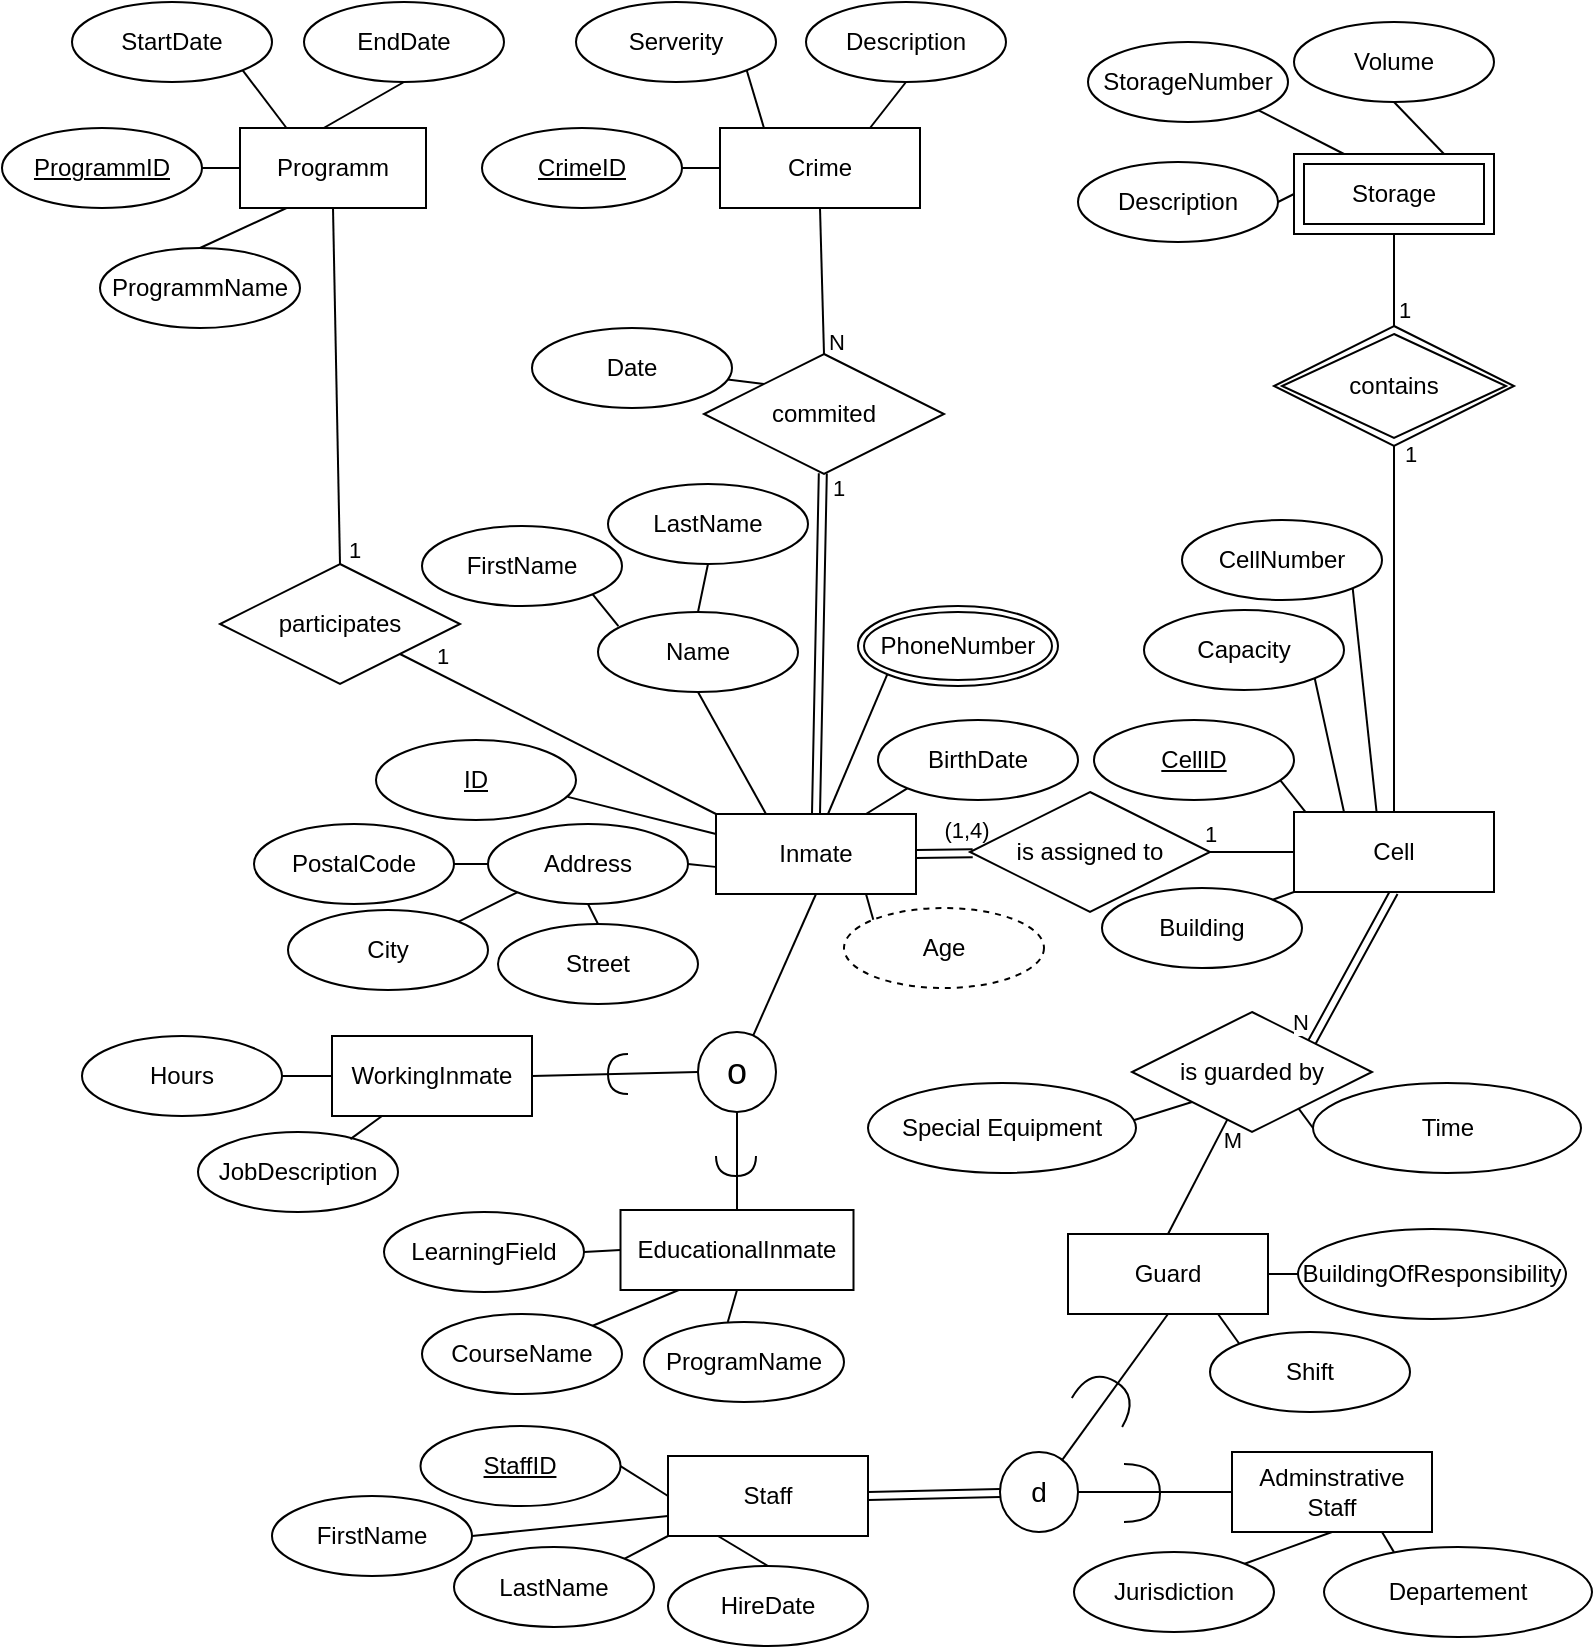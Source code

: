 <mxfile version="27.1.4">
  <diagram name="Page-1" id="BBwyY8dmLRAcq-_amI1H">
    <mxGraphModel dx="1548" dy="950" grid="0" gridSize="10" guides="1" tooltips="1" connect="1" arrows="1" fold="1" page="0" pageScale="1" pageWidth="850" pageHeight="1100" math="0" shadow="0">
      <root>
        <mxCell id="0" />
        <mxCell id="1" parent="0" />
        <mxCell id="2KIVhRjF1y1EVybfexX1-1" value="Inmate" style="whiteSpace=wrap;html=1;align=center;" parent="1" vertex="1">
          <mxGeometry x="166" y="65" width="100" height="40" as="geometry" />
        </mxCell>
        <mxCell id="2KIVhRjF1y1EVybfexX1-4" value="participates" style="shape=rhombus;perimeter=rhombusPerimeter;whiteSpace=wrap;html=1;align=center;" parent="1" vertex="1">
          <mxGeometry x="-82" y="-60" width="120" height="60" as="geometry" />
        </mxCell>
        <mxCell id="2KIVhRjF1y1EVybfexX1-5" value="" style="endArrow=none;html=1;rounded=0;entryX=0.5;entryY=0;entryDx=0;entryDy=0;shape=link;" parent="1" source="2KIVhRjF1y1EVybfexX1-6" target="2KIVhRjF1y1EVybfexX1-1" edge="1">
          <mxGeometry relative="1" as="geometry">
            <mxPoint x="143" y="-66" as="sourcePoint" />
            <mxPoint x="299" y="11" as="targetPoint" />
            <Array as="points" />
          </mxGeometry>
        </mxCell>
        <mxCell id="px-DElwzMm3eZZV2iZLk-4" value="1" style="edgeLabel;html=1;align=center;verticalAlign=middle;resizable=0;points=[];" parent="2KIVhRjF1y1EVybfexX1-5" vertex="1" connectable="0">
          <mxGeometry x="-0.795" relative="1" as="geometry">
            <mxPoint x="8" y="-10" as="offset" />
          </mxGeometry>
        </mxCell>
        <mxCell id="2KIVhRjF1y1EVybfexX1-6" value="commited" style="shape=rhombus;perimeter=rhombusPerimeter;whiteSpace=wrap;html=1;align=center;" parent="1" vertex="1">
          <mxGeometry x="160" y="-165" width="120" height="60" as="geometry" />
        </mxCell>
        <mxCell id="2KIVhRjF1y1EVybfexX1-7" value="" style="endArrow=none;html=1;rounded=0;entryX=1;entryY=0.5;entryDx=0;entryDy=0;shape=link;" parent="1" source="2KIVhRjF1y1EVybfexX1-8" target="2KIVhRjF1y1EVybfexX1-1" edge="1">
          <mxGeometry relative="1" as="geometry">
            <mxPoint x="602" y="83" as="sourcePoint" />
            <mxPoint x="758" y="160" as="targetPoint" />
            <Array as="points" />
          </mxGeometry>
        </mxCell>
        <mxCell id="2KIVhRjF1y1EVybfexX1-54" value="&lt;div&gt;(1,4)&lt;/div&gt;" style="edgeLabel;html=1;align=center;verticalAlign=middle;resizable=0;points=[];rotation=0;" parent="2KIVhRjF1y1EVybfexX1-7" vertex="1" connectable="0">
          <mxGeometry x="-0.043" y="-2" relative="1" as="geometry">
            <mxPoint x="10" y="-10" as="offset" />
          </mxGeometry>
        </mxCell>
        <mxCell id="2KIVhRjF1y1EVybfexX1-8" value="is assigned to" style="shape=rhombus;perimeter=rhombusPerimeter;whiteSpace=wrap;html=1;align=center;" parent="1" vertex="1">
          <mxGeometry x="293" y="54" width="120" height="60" as="geometry" />
        </mxCell>
        <mxCell id="2KIVhRjF1y1EVybfexX1-9" value="" style="endArrow=none;html=1;rounded=0;entryX=0.5;entryY=0;entryDx=0;entryDy=0;" parent="1" source="2KIVhRjF1y1EVybfexX1-10" target="2KIVhRjF1y1EVybfexX1-29" edge="1">
          <mxGeometry relative="1" as="geometry">
            <mxPoint x="463" y="271" as="sourcePoint" />
            <mxPoint x="619" y="348" as="targetPoint" />
            <Array as="points" />
          </mxGeometry>
        </mxCell>
        <mxCell id="px-DElwzMm3eZZV2iZLk-9" value="M" style="edgeLabel;html=1;align=center;verticalAlign=middle;resizable=0;points=[];" parent="2KIVhRjF1y1EVybfexX1-9" vertex="1" connectable="0">
          <mxGeometry x="-0.571" y="1" relative="1" as="geometry">
            <mxPoint x="8" y="-3" as="offset" />
          </mxGeometry>
        </mxCell>
        <mxCell id="2KIVhRjF1y1EVybfexX1-10" value="is guarded by" style="shape=rhombus;perimeter=rhombusPerimeter;whiteSpace=wrap;html=1;align=center;" parent="1" vertex="1">
          <mxGeometry x="374" y="164" width="120" height="60" as="geometry" />
        </mxCell>
        <mxCell id="2KIVhRjF1y1EVybfexX1-14" value="" style="endArrow=none;html=1;rounded=0;exitX=0;exitY=0;exitDx=0;exitDy=0;" parent="1" source="2KIVhRjF1y1EVybfexX1-6" target="2KIVhRjF1y1EVybfexX1-15" edge="1">
          <mxGeometry relative="1" as="geometry">
            <mxPoint x="294.0" y="-142" as="sourcePoint" />
            <mxPoint x="367" y="-151" as="targetPoint" />
          </mxGeometry>
        </mxCell>
        <mxCell id="2KIVhRjF1y1EVybfexX1-15" value="Date" style="ellipse;whiteSpace=wrap;html=1;align=center;" parent="1" vertex="1">
          <mxGeometry x="74" y="-178" width="100" height="40" as="geometry" />
        </mxCell>
        <mxCell id="2KIVhRjF1y1EVybfexX1-17" value="" style="endArrow=none;html=1;rounded=0;exitX=1;exitY=1;exitDx=0;exitDy=0;entryX=0.25;entryY=0;entryDx=0;entryDy=0;" parent="1" source="2KIVhRjF1y1EVybfexX1-35" target="2KIVhRjF1y1EVybfexX1-23" edge="1">
          <mxGeometry relative="1" as="geometry">
            <mxPoint x="-138" y="-40" as="sourcePoint" />
            <mxPoint x="22" y="-40" as="targetPoint" />
          </mxGeometry>
        </mxCell>
        <mxCell id="2KIVhRjF1y1EVybfexX1-18" value="" style="endArrow=none;html=1;rounded=0;exitX=0.5;exitY=1;exitDx=0;exitDy=0;" parent="1" source="2KIVhRjF1y1EVybfexX1-1" target="2KIVhRjF1y1EVybfexX1-55" edge="1">
          <mxGeometry relative="1" as="geometry">
            <mxPoint x="136" y="149" as="sourcePoint" />
            <mxPoint x="216" y="146" as="targetPoint" />
          </mxGeometry>
        </mxCell>
        <mxCell id="2KIVhRjF1y1EVybfexX1-19" value="" style="endArrow=none;html=1;rounded=0;entryX=0.5;entryY=1;entryDx=0;entryDy=0;exitX=1;exitY=0;exitDx=0;exitDy=0;shape=link;" parent="1" source="2KIVhRjF1y1EVybfexX1-10" target="2KIVhRjF1y1EVybfexX1-27" edge="1">
          <mxGeometry relative="1" as="geometry">
            <mxPoint x="-172" y="122" as="sourcePoint" />
            <mxPoint x="-19" y="122" as="targetPoint" />
          </mxGeometry>
        </mxCell>
        <mxCell id="px-DElwzMm3eZZV2iZLk-8" value="N" style="edgeLabel;html=1;align=center;verticalAlign=middle;resizable=0;points=[];" parent="2KIVhRjF1y1EVybfexX1-19" vertex="1" connectable="0">
          <mxGeometry x="-0.068" y="1" relative="1" as="geometry">
            <mxPoint x="-25" y="25" as="offset" />
          </mxGeometry>
        </mxCell>
        <mxCell id="2KIVhRjF1y1EVybfexX1-20" value="" style="endArrow=none;html=1;rounded=0;entryX=0.419;entryY=0;entryDx=0;entryDy=0;entryPerimeter=0;exitX=0.5;exitY=1;exitDx=0;exitDy=0;" parent="1" source="2KIVhRjF1y1EVybfexX1-72" target="2KIVhRjF1y1EVybfexX1-78" edge="1">
          <mxGeometry relative="1" as="geometry">
            <mxPoint x="-347.5" y="252.5" as="sourcePoint" />
            <mxPoint x="-187.5" y="252.5" as="targetPoint" />
          </mxGeometry>
        </mxCell>
        <mxCell id="2KIVhRjF1y1EVybfexX1-21" value="" style="endArrow=none;html=1;rounded=0;exitX=1;exitY=0.5;exitDx=0;exitDy=0;entryX=0;entryY=0.5;entryDx=0;entryDy=0;" parent="1" source="2KIVhRjF1y1EVybfexX1-34" target="2KIVhRjF1y1EVybfexX1-25" edge="1">
          <mxGeometry relative="1" as="geometry">
            <mxPoint x="145" y="-225" as="sourcePoint" />
            <mxPoint x="305" y="-225" as="targetPoint" />
          </mxGeometry>
        </mxCell>
        <mxCell id="2KIVhRjF1y1EVybfexX1-22" value="" style="endArrow=none;html=1;rounded=0;exitX=1;exitY=0.5;exitDx=0;exitDy=0;entryX=0;entryY=0.5;entryDx=0;entryDy=0;" parent="1" source="2KIVhRjF1y1EVybfexX1-33" target="2KIVhRjF1y1EVybfexX1-23" edge="1">
          <mxGeometry relative="1" as="geometry">
            <mxPoint x="-72" y="-189" as="sourcePoint" />
            <mxPoint x="88" y="-189" as="targetPoint" />
          </mxGeometry>
        </mxCell>
        <mxCell id="2KIVhRjF1y1EVybfexX1-23" value="&lt;div&gt;Programm&lt;/div&gt;" style="whiteSpace=wrap;html=1;align=center;" parent="1" vertex="1">
          <mxGeometry x="-72" y="-278" width="93" height="40" as="geometry" />
        </mxCell>
        <mxCell id="2KIVhRjF1y1EVybfexX1-24" value="" style="endArrow=none;html=1;rounded=0;entryX=0.5;entryY=1;entryDx=0;entryDy=0;exitX=0.5;exitY=0;exitDx=0;exitDy=0;" parent="1" source="2KIVhRjF1y1EVybfexX1-4" target="2KIVhRjF1y1EVybfexX1-23" edge="1">
          <mxGeometry relative="1" as="geometry">
            <mxPoint x="278" y="-184" as="sourcePoint" />
            <mxPoint x="99" y="-134" as="targetPoint" />
            <Array as="points" />
          </mxGeometry>
        </mxCell>
        <mxCell id="px-DElwzMm3eZZV2iZLk-1" value="1" style="edgeLabel;html=1;align=center;verticalAlign=middle;resizable=0;points=[];" parent="2KIVhRjF1y1EVybfexX1-24" vertex="1" connectable="0">
          <mxGeometry x="-0.687" y="-1" relative="1" as="geometry">
            <mxPoint x="6" y="21" as="offset" />
          </mxGeometry>
        </mxCell>
        <mxCell id="2KIVhRjF1y1EVybfexX1-25" value="Crime" style="whiteSpace=wrap;html=1;align=center;" parent="1" vertex="1">
          <mxGeometry x="168" y="-278" width="100" height="40" as="geometry" />
        </mxCell>
        <mxCell id="2KIVhRjF1y1EVybfexX1-26" value="" style="endArrow=none;html=1;rounded=0;entryX=0.5;entryY=1;entryDx=0;entryDy=0;exitX=0.5;exitY=0;exitDx=0;exitDy=0;" parent="1" source="2KIVhRjF1y1EVybfexX1-6" target="2KIVhRjF1y1EVybfexX1-25" edge="1">
          <mxGeometry relative="1" as="geometry">
            <mxPoint x="563" y="-135" as="sourcePoint" />
            <mxPoint x="876" y="-10" as="targetPoint" />
            <Array as="points" />
          </mxGeometry>
        </mxCell>
        <mxCell id="px-DElwzMm3eZZV2iZLk-5" value="N" style="edgeLabel;html=1;align=center;verticalAlign=middle;resizable=0;points=[];" parent="2KIVhRjF1y1EVybfexX1-26" vertex="1" connectable="0">
          <mxGeometry x="-0.106" y="2" relative="1" as="geometry">
            <mxPoint x="9" y="26" as="offset" />
          </mxGeometry>
        </mxCell>
        <mxCell id="2KIVhRjF1y1EVybfexX1-27" value="Cell" style="whiteSpace=wrap;html=1;align=center;" parent="1" vertex="1">
          <mxGeometry x="455" y="64" width="100" height="40" as="geometry" />
        </mxCell>
        <mxCell id="2KIVhRjF1y1EVybfexX1-28" value="" style="endArrow=none;html=1;rounded=0;entryX=0;entryY=0.5;entryDx=0;entryDy=0;exitX=1;exitY=0.5;exitDx=0;exitDy=0;" parent="1" source="2KIVhRjF1y1EVybfexX1-8" target="2KIVhRjF1y1EVybfexX1-27" edge="1">
          <mxGeometry relative="1" as="geometry">
            <mxPoint x="775" y="-99" as="sourcePoint" />
            <mxPoint x="1088" y="26" as="targetPoint" />
            <Array as="points" />
          </mxGeometry>
        </mxCell>
        <mxCell id="LxbSETYP_eNPfOQJe8oc-7" value="1" style="edgeLabel;html=1;align=center;verticalAlign=middle;resizable=0;points=[];" parent="2KIVhRjF1y1EVybfexX1-28" vertex="1" connectable="0">
          <mxGeometry x="-0.379" y="2" relative="1" as="geometry">
            <mxPoint x="-13" y="-7" as="offset" />
          </mxGeometry>
        </mxCell>
        <mxCell id="2KIVhRjF1y1EVybfexX1-29" value="Guard" style="whiteSpace=wrap;html=1;align=center;" parent="1" vertex="1">
          <mxGeometry x="342" y="275" width="100" height="40" as="geometry" />
        </mxCell>
        <mxCell id="2KIVhRjF1y1EVybfexX1-30" value="" style="endArrow=none;html=1;rounded=0;entryX=1;entryY=0.5;entryDx=0;entryDy=0;exitX=0;exitY=0.5;exitDx=0;exitDy=0;" parent="1" source="2KIVhRjF1y1EVybfexX1-140" target="2KIVhRjF1y1EVybfexX1-29" edge="1">
          <mxGeometry relative="1" as="geometry">
            <mxPoint x="490" y="295" as="sourcePoint" />
            <mxPoint x="1032" y="502" as="targetPoint" />
            <Array as="points" />
          </mxGeometry>
        </mxCell>
        <mxCell id="2KIVhRjF1y1EVybfexX1-33" value="ProgrammID" style="ellipse;whiteSpace=wrap;html=1;align=center;fontStyle=4;" parent="1" vertex="1">
          <mxGeometry x="-191" y="-278" width="100" height="40" as="geometry" />
        </mxCell>
        <mxCell id="2KIVhRjF1y1EVybfexX1-34" value="CrimeID" style="ellipse;whiteSpace=wrap;html=1;align=center;fontStyle=4;" parent="1" vertex="1">
          <mxGeometry x="49" y="-278" width="100" height="40" as="geometry" />
        </mxCell>
        <mxCell id="2KIVhRjF1y1EVybfexX1-35" value="StartDate" style="ellipse;whiteSpace=wrap;html=1;align=center;" parent="1" vertex="1">
          <mxGeometry x="-156" y="-341" width="100" height="40" as="geometry" />
        </mxCell>
        <mxCell id="2KIVhRjF1y1EVybfexX1-36" value="EndDate" style="ellipse;whiteSpace=wrap;html=1;align=center;" parent="1" vertex="1">
          <mxGeometry x="-40" y="-341" width="100" height="40" as="geometry" />
        </mxCell>
        <mxCell id="2KIVhRjF1y1EVybfexX1-37" value="&lt;div&gt;ProgrammName&lt;/div&gt;" style="ellipse;whiteSpace=wrap;html=1;align=center;" parent="1" vertex="1">
          <mxGeometry x="-142" y="-218" width="100" height="40" as="geometry" />
        </mxCell>
        <mxCell id="2KIVhRjF1y1EVybfexX1-38" value="" style="endArrow=none;html=1;rounded=0;exitX=0.5;exitY=0;exitDx=0;exitDy=0;entryX=0.25;entryY=1;entryDx=0;entryDy=0;" parent="1" source="2KIVhRjF1y1EVybfexX1-37" target="2KIVhRjF1y1EVybfexX1-23" edge="1">
          <mxGeometry relative="1" as="geometry">
            <mxPoint x="-56" y="-240" as="sourcePoint" />
            <mxPoint x="-37" y="-240" as="targetPoint" />
          </mxGeometry>
        </mxCell>
        <mxCell id="2KIVhRjF1y1EVybfexX1-39" value="" style="endArrow=none;html=1;rounded=0;exitX=0.45;exitY=0;exitDx=0;exitDy=0;entryX=0.5;entryY=1;entryDx=0;entryDy=0;exitPerimeter=0;" parent="1" source="2KIVhRjF1y1EVybfexX1-23" target="2KIVhRjF1y1EVybfexX1-36" edge="1">
          <mxGeometry relative="1" as="geometry">
            <mxPoint x="-7" y="-297" as="sourcePoint" />
            <mxPoint x="12" y="-297" as="targetPoint" />
          </mxGeometry>
        </mxCell>
        <mxCell id="2KIVhRjF1y1EVybfexX1-41" value="" style="endArrow=none;html=1;rounded=0;exitX=1;exitY=1;exitDx=0;exitDy=0;entryX=0.219;entryY=-0.007;entryDx=0;entryDy=0;entryPerimeter=0;" parent="1" source="2KIVhRjF1y1EVybfexX1-42" target="2KIVhRjF1y1EVybfexX1-25" edge="1">
          <mxGeometry relative="1" as="geometry">
            <mxPoint x="109" y="-53" as="sourcePoint" />
            <mxPoint x="200" y="-291" as="targetPoint" />
          </mxGeometry>
        </mxCell>
        <mxCell id="2KIVhRjF1y1EVybfexX1-42" value="Serverity" style="ellipse;whiteSpace=wrap;html=1;align=center;" parent="1" vertex="1">
          <mxGeometry x="96" y="-341" width="100" height="40" as="geometry" />
        </mxCell>
        <mxCell id="2KIVhRjF1y1EVybfexX1-43" value="Description" style="ellipse;whiteSpace=wrap;html=1;align=center;" parent="1" vertex="1">
          <mxGeometry x="211" y="-341" width="100" height="40" as="geometry" />
        </mxCell>
        <mxCell id="2KIVhRjF1y1EVybfexX1-44" value="" style="endArrow=none;html=1;rounded=0;exitX=0.75;exitY=0;exitDx=0;exitDy=0;entryX=0.5;entryY=1;entryDx=0;entryDy=0;" parent="1" source="2KIVhRjF1y1EVybfexX1-25" target="2KIVhRjF1y1EVybfexX1-43" edge="1">
          <mxGeometry relative="1" as="geometry">
            <mxPoint x="220" y="-291" as="sourcePoint" />
            <mxPoint x="259" y="-310" as="targetPoint" />
          </mxGeometry>
        </mxCell>
        <mxCell id="2KIVhRjF1y1EVybfexX1-45" value="" style="endArrow=none;html=1;rounded=0;exitX=0.921;exitY=0.721;exitDx=0;exitDy=0;exitPerimeter=0;entryX=0.058;entryY=0.003;entryDx=0;entryDy=0;entryPerimeter=0;" parent="1" source="2KIVhRjF1y1EVybfexX1-47" target="2KIVhRjF1y1EVybfexX1-27" edge="1">
          <mxGeometry relative="1" as="geometry">
            <mxPoint x="406" y="-62" as="sourcePoint" />
            <mxPoint x="459" y="62" as="targetPoint" />
          </mxGeometry>
        </mxCell>
        <mxCell id="2KIVhRjF1y1EVybfexX1-47" value="CellID" style="ellipse;whiteSpace=wrap;html=1;align=center;fontStyle=4;" parent="1" vertex="1">
          <mxGeometry x="355" y="18" width="100" height="40" as="geometry" />
        </mxCell>
        <mxCell id="2KIVhRjF1y1EVybfexX1-48" value="" style="endArrow=none;html=1;rounded=0;exitX=1;exitY=1;exitDx=0;exitDy=0;entryX=0.413;entryY=0.003;entryDx=0;entryDy=0;entryPerimeter=0;" parent="1" source="2KIVhRjF1y1EVybfexX1-49" target="2KIVhRjF1y1EVybfexX1-27" edge="1">
          <mxGeometry relative="1" as="geometry">
            <mxPoint x="370" y="110" as="sourcePoint" />
            <mxPoint x="450.9" y="-115.28" as="targetPoint" />
          </mxGeometry>
        </mxCell>
        <mxCell id="2KIVhRjF1y1EVybfexX1-49" value="CellNumber" style="ellipse;whiteSpace=wrap;html=1;align=center;" parent="1" vertex="1">
          <mxGeometry x="399" y="-82" width="100" height="40" as="geometry" />
        </mxCell>
        <mxCell id="2KIVhRjF1y1EVybfexX1-50" value="Building" style="ellipse;whiteSpace=wrap;html=1;align=center;" parent="1" vertex="1">
          <mxGeometry x="359" y="102" width="100" height="40" as="geometry" />
        </mxCell>
        <mxCell id="2KIVhRjF1y1EVybfexX1-51" value="" style="endArrow=none;html=1;rounded=0;exitX=0;exitY=1;exitDx=0;exitDy=0;entryX=1;entryY=0;entryDx=0;entryDy=0;" parent="1" source="2KIVhRjF1y1EVybfexX1-27" target="2KIVhRjF1y1EVybfexX1-50" edge="1">
          <mxGeometry relative="1" as="geometry">
            <mxPoint x="504" y="-115" as="sourcePoint" />
            <mxPoint x="520" y="-147" as="targetPoint" />
          </mxGeometry>
        </mxCell>
        <mxCell id="2KIVhRjF1y1EVybfexX1-52" value="Capacity" style="ellipse;whiteSpace=wrap;html=1;align=center;" parent="1" vertex="1">
          <mxGeometry x="380" y="-37" width="100" height="40" as="geometry" />
        </mxCell>
        <mxCell id="2KIVhRjF1y1EVybfexX1-53" value="" style="endArrow=none;html=1;rounded=0;exitX=0.25;exitY=0;exitDx=0;exitDy=0;entryX=1;entryY=1;entryDx=0;entryDy=0;" parent="1" source="2KIVhRjF1y1EVybfexX1-27" target="2KIVhRjF1y1EVybfexX1-52" edge="1">
          <mxGeometry relative="1" as="geometry">
            <mxPoint x="586" y="-57" as="sourcePoint" />
            <mxPoint x="602" y="-102" as="targetPoint" />
          </mxGeometry>
        </mxCell>
        <mxCell id="2KIVhRjF1y1EVybfexX1-55" value="&lt;div align=&quot;center&quot;&gt;&lt;font style=&quot;font-size: 18px;&quot;&gt;o&lt;/font&gt;&lt;/div&gt;" style="ellipse;whiteSpace=wrap;html=1;align=center;" parent="1" vertex="1">
          <mxGeometry x="157" y="174" width="39" height="40" as="geometry" />
        </mxCell>
        <mxCell id="2KIVhRjF1y1EVybfexX1-60" value="" style="endArrow=none;html=1;rounded=0;exitX=0.5;exitY=1;exitDx=0;exitDy=0;entryX=0.5;entryY=0;entryDx=0;entryDy=0;" parent="1" source="2KIVhRjF1y1EVybfexX1-55" target="2KIVhRjF1y1EVybfexX1-72" edge="1">
          <mxGeometry x="-0.002" y="-24" relative="1" as="geometry">
            <mxPoint x="117" y="273" as="sourcePoint" />
            <mxPoint x="141" y="295" as="targetPoint" />
            <mxPoint as="offset" />
          </mxGeometry>
        </mxCell>
        <mxCell id="2KIVhRjF1y1EVybfexX1-61" value="" style="endArrow=none;html=1;rounded=0;exitX=0;exitY=0.5;exitDx=0;exitDy=0;entryX=1;entryY=0.5;entryDx=0;entryDy=0;" parent="1" source="2KIVhRjF1y1EVybfexX1-55" target="2KIVhRjF1y1EVybfexX1-68" edge="1">
          <mxGeometry relative="1" as="geometry">
            <mxPoint x="44" y="255" as="sourcePoint" />
            <mxPoint x="55" y="302" as="targetPoint" />
          </mxGeometry>
        </mxCell>
        <mxCell id="2KIVhRjF1y1EVybfexX1-64" value="" style="shape=requiredInterface;html=1;verticalLabelPosition=bottom;sketch=0;rotation=90;" parent="1" vertex="1">
          <mxGeometry x="171" y="231" width="10" height="20" as="geometry" />
        </mxCell>
        <mxCell id="2KIVhRjF1y1EVybfexX1-65" value="" style="shape=requiredInterface;html=1;verticalLabelPosition=bottom;sketch=0;rotation=-180;" parent="1" vertex="1">
          <mxGeometry x="111.997" y="185.004" width="10" height="20" as="geometry" />
        </mxCell>
        <mxCell id="2KIVhRjF1y1EVybfexX1-67" value="" style="endArrow=none;html=1;rounded=0;exitX=1;exitY=0.5;exitDx=0;exitDy=0;entryX=0;entryY=0.5;entryDx=0;entryDy=0;" parent="1" source="2KIVhRjF1y1EVybfexX1-76" target="2KIVhRjF1y1EVybfexX1-68" edge="1">
          <mxGeometry relative="1" as="geometry">
            <mxPoint x="-70" y="249" as="sourcePoint" />
            <mxPoint x="109" y="318" as="targetPoint" />
          </mxGeometry>
        </mxCell>
        <mxCell id="2KIVhRjF1y1EVybfexX1-68" value="WorkingInmate" style="whiteSpace=wrap;html=1;align=center;" parent="1" vertex="1">
          <mxGeometry x="-26" y="176" width="100" height="40" as="geometry" />
        </mxCell>
        <mxCell id="2KIVhRjF1y1EVybfexX1-69" value="JobDescription" style="ellipse;whiteSpace=wrap;html=1;align=center;" parent="1" vertex="1">
          <mxGeometry x="-93" y="224" width="100" height="40" as="geometry" />
        </mxCell>
        <mxCell id="2KIVhRjF1y1EVybfexX1-70" value="" style="endArrow=none;html=1;rounded=0;exitX=0.762;exitY=0.089;exitDx=0;exitDy=0;entryX=0.25;entryY=1;entryDx=0;entryDy=0;exitPerimeter=0;" parent="1" source="2KIVhRjF1y1EVybfexX1-69" target="2KIVhRjF1y1EVybfexX1-68" edge="1">
          <mxGeometry relative="1" as="geometry">
            <mxPoint x="-35" y="267" as="sourcePoint" />
            <mxPoint x="-16" y="267" as="targetPoint" />
          </mxGeometry>
        </mxCell>
        <mxCell id="2KIVhRjF1y1EVybfexX1-71" value="" style="endArrow=none;html=1;rounded=0;entryX=1;entryY=0.5;entryDx=0;entryDy=0;exitX=0;exitY=0.5;exitDx=0;exitDy=0;" parent="1" source="2KIVhRjF1y1EVybfexX1-72" target="2KIVhRjF1y1EVybfexX1-75" edge="1">
          <mxGeometry relative="1" as="geometry">
            <mxPoint x="118" y="273" as="sourcePoint" />
            <mxPoint x="114.5" y="288.5" as="targetPoint" />
          </mxGeometry>
        </mxCell>
        <mxCell id="2KIVhRjF1y1EVybfexX1-72" value="EducationalInmate" style="whiteSpace=wrap;html=1;align=center;" parent="1" vertex="1">
          <mxGeometry x="118.25" y="263" width="116.5" height="40" as="geometry" />
        </mxCell>
        <mxCell id="2KIVhRjF1y1EVybfexX1-73" value="CourseName" style="ellipse;whiteSpace=wrap;html=1;align=center;" parent="1" vertex="1">
          <mxGeometry x="19" y="315" width="100" height="40" as="geometry" />
        </mxCell>
        <mxCell id="2KIVhRjF1y1EVybfexX1-74" value="" style="endArrow=none;html=1;rounded=0;exitX=1;exitY=0;exitDx=0;exitDy=0;entryX=0.25;entryY=1;entryDx=0;entryDy=0;" parent="1" source="2KIVhRjF1y1EVybfexX1-73" target="2KIVhRjF1y1EVybfexX1-72" edge="1">
          <mxGeometry relative="1" as="geometry">
            <mxPoint x="138" y="341" as="sourcePoint" />
            <mxPoint x="157" y="341" as="targetPoint" />
          </mxGeometry>
        </mxCell>
        <mxCell id="2KIVhRjF1y1EVybfexX1-75" value="LearningField" style="ellipse;whiteSpace=wrap;html=1;align=center;" parent="1" vertex="1">
          <mxGeometry y="264" width="100" height="40" as="geometry" />
        </mxCell>
        <mxCell id="2KIVhRjF1y1EVybfexX1-76" value="Hours" style="ellipse;whiteSpace=wrap;html=1;align=center;" parent="1" vertex="1">
          <mxGeometry x="-151" y="176" width="100" height="40" as="geometry" />
        </mxCell>
        <mxCell id="2KIVhRjF1y1EVybfexX1-78" value="&lt;div&gt;ProgramName&lt;/div&gt;" style="ellipse;whiteSpace=wrap;html=1;align=center;" parent="1" vertex="1">
          <mxGeometry x="130" y="319" width="100" height="40" as="geometry" />
        </mxCell>
        <mxCell id="2KIVhRjF1y1EVybfexX1-79" value="" style="endArrow=none;html=1;rounded=0;exitX=0.5;exitY=0;exitDx=0;exitDy=0;entryX=0.5;entryY=1;entryDx=0;entryDy=0;" parent="1" source="2KIVhRjF1y1EVybfexX1-82" target="2KIVhRjF1y1EVybfexX1-97" edge="1">
          <mxGeometry relative="1" as="geometry">
            <mxPoint x="810" y="49" as="sourcePoint" />
            <mxPoint x="762" y="99" as="targetPoint" />
            <Array as="points" />
          </mxGeometry>
        </mxCell>
        <mxCell id="px-DElwzMm3eZZV2iZLk-6" value="1" style="edgeLabel;html=1;align=center;verticalAlign=middle;resizable=0;points=[];" parent="2KIVhRjF1y1EVybfexX1-79" vertex="1" connectable="0">
          <mxGeometry x="0.441" y="-2" relative="1" as="geometry">
            <mxPoint x="3" y="25" as="offset" />
          </mxGeometry>
        </mxCell>
        <mxCell id="2KIVhRjF1y1EVybfexX1-81" value="" style="endArrow=none;html=1;rounded=0;entryX=0.5;entryY=1;entryDx=0;entryDy=0;exitX=0.5;exitY=0;exitDx=0;exitDy=0;" parent="1" source="2KIVhRjF1y1EVybfexX1-27" target="2KIVhRjF1y1EVybfexX1-82" edge="1">
          <mxGeometry relative="1" as="geometry">
            <mxPoint x="298" y="-77" as="sourcePoint" />
            <mxPoint x="699" y="234" as="targetPoint" />
          </mxGeometry>
        </mxCell>
        <mxCell id="px-DElwzMm3eZZV2iZLk-7" value="1" style="edgeLabel;html=1;align=center;verticalAlign=middle;resizable=0;points=[];" parent="2KIVhRjF1y1EVybfexX1-81" vertex="1" connectable="0">
          <mxGeometry x="0.887" y="-1" relative="1" as="geometry">
            <mxPoint x="7" y="-7" as="offset" />
          </mxGeometry>
        </mxCell>
        <mxCell id="2KIVhRjF1y1EVybfexX1-82" value="contains" style="shape=rhombus;double=1;perimeter=rhombusPerimeter;whiteSpace=wrap;html=1;align=center;" parent="1" vertex="1">
          <mxGeometry x="445" y="-179" width="120" height="60" as="geometry" />
        </mxCell>
        <mxCell id="2KIVhRjF1y1EVybfexX1-84" value="Staff" style="whiteSpace=wrap;html=1;align=center;" parent="1" vertex="1">
          <mxGeometry x="142" y="386" width="100" height="40" as="geometry" />
        </mxCell>
        <mxCell id="2KIVhRjF1y1EVybfexX1-85" value="" style="endArrow=none;html=1;rounded=0;exitX=1;exitY=0.5;exitDx=0;exitDy=0;shape=link;" parent="1" source="2KIVhRjF1y1EVybfexX1-84" target="2KIVhRjF1y1EVybfexX1-86" edge="1">
          <mxGeometry relative="1" as="geometry">
            <mxPoint x="176" y="653" as="sourcePoint" />
            <mxPoint x="256" y="650" as="targetPoint" />
          </mxGeometry>
        </mxCell>
        <mxCell id="2KIVhRjF1y1EVybfexX1-86" value="&lt;font style=&quot;font-size: 14px;&quot;&gt;d&lt;/font&gt;" style="ellipse;whiteSpace=wrap;html=1;align=center;" parent="1" vertex="1">
          <mxGeometry x="308" y="384" width="39" height="40" as="geometry" />
        </mxCell>
        <mxCell id="2KIVhRjF1y1EVybfexX1-87" value="" style="endArrow=none;html=1;rounded=0;entryX=0.5;entryY=1;entryDx=0;entryDy=0;" parent="1" source="2KIVhRjF1y1EVybfexX1-86" target="2KIVhRjF1y1EVybfexX1-29" edge="1">
          <mxGeometry x="-0.002" y="-24" relative="1" as="geometry">
            <mxPoint x="274" y="692" as="sourcePoint" />
            <mxPoint x="298" y="714" as="targetPoint" />
            <mxPoint as="offset" />
          </mxGeometry>
        </mxCell>
        <mxCell id="2KIVhRjF1y1EVybfexX1-88" value="" style="endArrow=none;html=1;rounded=0;exitX=1;exitY=0.5;exitDx=0;exitDy=0;entryX=0;entryY=0.5;entryDx=0;entryDy=0;" parent="1" source="2KIVhRjF1y1EVybfexX1-86" target="2KIVhRjF1y1EVybfexX1-91" edge="1">
          <mxGeometry relative="1" as="geometry">
            <mxPoint x="349.001" y="439.001" as="sourcePoint" />
            <mxPoint x="451.78" y="419.79" as="targetPoint" />
          </mxGeometry>
        </mxCell>
        <mxCell id="2KIVhRjF1y1EVybfexX1-89" value="" style="shape=requiredInterface;html=1;verticalLabelPosition=bottom;sketch=0;rotation=0;" parent="1" vertex="1">
          <mxGeometry x="370" y="389.98" width="18" height="29.02" as="geometry" />
        </mxCell>
        <mxCell id="2KIVhRjF1y1EVybfexX1-91" value="Adminstrative Staff" style="whiteSpace=wrap;html=1;align=center;" parent="1" vertex="1">
          <mxGeometry x="424" y="384" width="100" height="40" as="geometry" />
        </mxCell>
        <mxCell id="2KIVhRjF1y1EVybfexX1-92" value="" style="endArrow=none;html=1;rounded=0;entryX=0;entryY=0.5;entryDx=0;entryDy=0;exitX=1;exitY=0.5;exitDx=0;exitDy=0;" parent="1" source="2KIVhRjF1y1EVybfexX1-104" target="2KIVhRjF1y1EVybfexX1-97" edge="1">
          <mxGeometry relative="1" as="geometry">
            <mxPoint x="542" y="-40" as="sourcePoint" />
            <mxPoint x="372" y="477" as="targetPoint" />
          </mxGeometry>
        </mxCell>
        <mxCell id="2KIVhRjF1y1EVybfexX1-97" value="Storage" style="shape=ext;margin=3;double=1;whiteSpace=wrap;html=1;align=center;" parent="1" vertex="1">
          <mxGeometry x="455" y="-265" width="100" height="40" as="geometry" />
        </mxCell>
        <mxCell id="2KIVhRjF1y1EVybfexX1-100" value="" style="endArrow=none;html=1;rounded=0;entryX=1;entryY=1;entryDx=0;entryDy=0;exitX=0.25;exitY=0;exitDx=0;exitDy=0;" parent="1" source="2KIVhRjF1y1EVybfexX1-97" target="LxbSETYP_eNPfOQJe8oc-6" edge="1">
          <mxGeometry relative="1" as="geometry">
            <mxPoint x="694" y="322" as="sourcePoint" />
            <mxPoint x="457.0" y="-291" as="targetPoint" />
            <Array as="points" />
          </mxGeometry>
        </mxCell>
        <mxCell id="2KIVhRjF1y1EVybfexX1-101" value="" style="endArrow=none;html=1;rounded=0;entryX=0.75;entryY=0;entryDx=0;entryDy=0;exitX=0.5;exitY=1;exitDx=0;exitDy=0;" parent="1" source="2KIVhRjF1y1EVybfexX1-103" target="2KIVhRjF1y1EVybfexX1-97" edge="1">
          <mxGeometry relative="1" as="geometry">
            <mxPoint x="634" y="-72" as="sourcePoint" />
            <mxPoint x="782" y="234" as="targetPoint" />
          </mxGeometry>
        </mxCell>
        <mxCell id="2KIVhRjF1y1EVybfexX1-103" value="Volume" style="ellipse;whiteSpace=wrap;html=1;align=center;" parent="1" vertex="1">
          <mxGeometry x="455" y="-331" width="100" height="40" as="geometry" />
        </mxCell>
        <mxCell id="2KIVhRjF1y1EVybfexX1-104" value="Description" style="ellipse;whiteSpace=wrap;html=1;align=center;" parent="1" vertex="1">
          <mxGeometry x="347" y="-261" width="100" height="40" as="geometry" />
        </mxCell>
        <mxCell id="2KIVhRjF1y1EVybfexX1-106" value="Name" style="ellipse;whiteSpace=wrap;html=1;align=center;" parent="1" vertex="1">
          <mxGeometry x="107" y="-36" width="100" height="40" as="geometry" />
        </mxCell>
        <mxCell id="2KIVhRjF1y1EVybfexX1-107" value="BirthDate" style="ellipse;whiteSpace=wrap;html=1;align=center;" parent="1" vertex="1">
          <mxGeometry x="247" y="18" width="100" height="40" as="geometry" />
        </mxCell>
        <mxCell id="2KIVhRjF1y1EVybfexX1-108" value="Age" style="ellipse;whiteSpace=wrap;html=1;align=center;dashed=1;" parent="1" vertex="1">
          <mxGeometry x="230" y="112" width="100" height="40" as="geometry" />
        </mxCell>
        <mxCell id="2KIVhRjF1y1EVybfexX1-110" value="ID" style="ellipse;whiteSpace=wrap;html=1;align=center;fontStyle=4;" parent="1" vertex="1">
          <mxGeometry x="-4" y="28" width="100" height="40" as="geometry" />
        </mxCell>
        <mxCell id="2KIVhRjF1y1EVybfexX1-112" value="LastName" style="ellipse;whiteSpace=wrap;html=1;align=center;" parent="1" vertex="1">
          <mxGeometry x="112" y="-100" width="100" height="40" as="geometry" />
        </mxCell>
        <mxCell id="2KIVhRjF1y1EVybfexX1-113" value="FirstName" style="ellipse;whiteSpace=wrap;html=1;align=center;" parent="1" vertex="1">
          <mxGeometry x="19" y="-79" width="100" height="40" as="geometry" />
        </mxCell>
        <mxCell id="2KIVhRjF1y1EVybfexX1-114" value="" style="endArrow=none;html=1;rounded=0;exitX=1;exitY=1;exitDx=0;exitDy=0;entryX=0;entryY=0;entryDx=0;entryDy=0;" parent="1" source="2KIVhRjF1y1EVybfexX1-4" target="2KIVhRjF1y1EVybfexX1-1" edge="1">
          <mxGeometry relative="1" as="geometry">
            <mxPoint x="295" y="-22" as="sourcePoint" />
            <mxPoint x="455" y="-22" as="targetPoint" />
          </mxGeometry>
        </mxCell>
        <mxCell id="px-DElwzMm3eZZV2iZLk-2" value="1" style="edgeLabel;html=1;align=center;verticalAlign=middle;resizable=0;points=[];" parent="2KIVhRjF1y1EVybfexX1-114" vertex="1" connectable="0">
          <mxGeometry x="-0.713" y="2" relative="1" as="geometry">
            <mxPoint x="-3" y="-9" as="offset" />
          </mxGeometry>
        </mxCell>
        <mxCell id="2KIVhRjF1y1EVybfexX1-115" value="" style="endArrow=none;html=1;rounded=0;entryX=0.102;entryY=0.177;entryDx=0;entryDy=0;exitX=1;exitY=1;exitDx=0;exitDy=0;entryPerimeter=0;" parent="1" source="2KIVhRjF1y1EVybfexX1-113" target="2KIVhRjF1y1EVybfexX1-106" edge="1">
          <mxGeometry relative="1" as="geometry">
            <mxPoint x="-37" y="-80" as="sourcePoint" />
            <mxPoint x="123" y="-80" as="targetPoint" />
          </mxGeometry>
        </mxCell>
        <mxCell id="2KIVhRjF1y1EVybfexX1-116" value="" style="endArrow=none;html=1;rounded=0;entryX=0.5;entryY=0;entryDx=0;entryDy=0;exitX=0.5;exitY=1;exitDx=0;exitDy=0;" parent="1" source="2KIVhRjF1y1EVybfexX1-112" target="2KIVhRjF1y1EVybfexX1-106" edge="1">
          <mxGeometry relative="1" as="geometry">
            <mxPoint x="121" y="-36" as="sourcePoint" />
            <mxPoint x="163" y="-69" as="targetPoint" />
          </mxGeometry>
        </mxCell>
        <mxCell id="2KIVhRjF1y1EVybfexX1-117" value="" style="endArrow=none;html=1;rounded=0;entryX=0.959;entryY=0.711;entryDx=0;entryDy=0;exitX=0;exitY=0.25;exitDx=0;exitDy=0;entryPerimeter=0;" parent="1" source="2KIVhRjF1y1EVybfexX1-1" target="2KIVhRjF1y1EVybfexX1-110" edge="1">
          <mxGeometry relative="1" as="geometry">
            <mxPoint x="143" y="79" as="sourcePoint" />
            <mxPoint x="185" y="46" as="targetPoint" />
          </mxGeometry>
        </mxCell>
        <mxCell id="2KIVhRjF1y1EVybfexX1-118" value="" style="endArrow=none;html=1;rounded=0;entryX=0;entryY=1;entryDx=0;entryDy=0;exitX=0.75;exitY=0;exitDx=0;exitDy=0;" parent="1" source="2KIVhRjF1y1EVybfexX1-1" target="2KIVhRjF1y1EVybfexX1-107" edge="1">
          <mxGeometry relative="1" as="geometry">
            <mxPoint x="166" y="47" as="sourcePoint" />
            <mxPoint x="208" y="14" as="targetPoint" />
          </mxGeometry>
        </mxCell>
        <mxCell id="2KIVhRjF1y1EVybfexX1-119" value="" style="endArrow=none;html=1;rounded=0;entryX=0.5;entryY=1;entryDx=0;entryDy=0;exitX=0.25;exitY=0;exitDx=0;exitDy=0;" parent="1" source="2KIVhRjF1y1EVybfexX1-1" target="2KIVhRjF1y1EVybfexX1-106" edge="1">
          <mxGeometry relative="1" as="geometry">
            <mxPoint x="181" y="75" as="sourcePoint" />
            <mxPoint x="223" y="42" as="targetPoint" />
          </mxGeometry>
        </mxCell>
        <mxCell id="2KIVhRjF1y1EVybfexX1-120" value="Address" style="ellipse;whiteSpace=wrap;html=1;align=center;" parent="1" vertex="1">
          <mxGeometry x="52" y="70" width="100" height="40" as="geometry" />
        </mxCell>
        <mxCell id="2KIVhRjF1y1EVybfexX1-121" value="PostalCode" style="ellipse;whiteSpace=wrap;html=1;align=center;" parent="1" vertex="1">
          <mxGeometry x="-65" y="70" width="100" height="40" as="geometry" />
        </mxCell>
        <mxCell id="2KIVhRjF1y1EVybfexX1-124" value="" style="endArrow=none;html=1;rounded=0;entryX=1;entryY=0;entryDx=0;entryDy=0;exitX=0;exitY=1;exitDx=0;exitDy=0;" parent="1" source="2KIVhRjF1y1EVybfexX1-120" target="2KIVhRjF1y1EVybfexX1-131" edge="1">
          <mxGeometry relative="1" as="geometry">
            <mxPoint x="90" y="175" as="sourcePoint" />
            <mxPoint x="-0.1" y="151.44" as="targetPoint" />
          </mxGeometry>
        </mxCell>
        <mxCell id="2KIVhRjF1y1EVybfexX1-125" value="" style="endArrow=none;html=1;rounded=0;entryX=1;entryY=0.5;entryDx=0;entryDy=0;exitX=0;exitY=0.5;exitDx=0;exitDy=0;" parent="1" source="2KIVhRjF1y1EVybfexX1-120" target="2KIVhRjF1y1EVybfexX1-121" edge="1">
          <mxGeometry relative="1" as="geometry">
            <mxPoint x="90" y="165" as="sourcePoint" />
            <mxPoint x="132" y="114" as="targetPoint" />
          </mxGeometry>
        </mxCell>
        <mxCell id="2KIVhRjF1y1EVybfexX1-126" value="Street" style="ellipse;whiteSpace=wrap;html=1;align=center;" parent="1" vertex="1">
          <mxGeometry x="57" y="120" width="100" height="40" as="geometry" />
        </mxCell>
        <mxCell id="2KIVhRjF1y1EVybfexX1-130" value="" style="endArrow=none;html=1;rounded=0;entryX=0.5;entryY=0;entryDx=0;entryDy=0;exitX=0.5;exitY=1;exitDx=0;exitDy=0;" parent="1" source="2KIVhRjF1y1EVybfexX1-120" target="2KIVhRjF1y1EVybfexX1-126" edge="1">
          <mxGeometry relative="1" as="geometry">
            <mxPoint x="214" y="212" as="sourcePoint" />
            <mxPoint x="256" y="161" as="targetPoint" />
          </mxGeometry>
        </mxCell>
        <mxCell id="2KIVhRjF1y1EVybfexX1-131" value="City" style="ellipse;whiteSpace=wrap;html=1;align=center;" parent="1" vertex="1">
          <mxGeometry x="-48" y="113" width="100" height="40" as="geometry" />
        </mxCell>
        <mxCell id="2KIVhRjF1y1EVybfexX1-133" value="" style="endArrow=none;html=1;rounded=0;entryX=1;entryY=0.5;entryDx=0;entryDy=0;exitX=-0.004;exitY=0.661;exitDx=0;exitDy=0;exitPerimeter=0;" parent="1" source="2KIVhRjF1y1EVybfexX1-1" target="2KIVhRjF1y1EVybfexX1-120" edge="1">
          <mxGeometry relative="1" as="geometry">
            <mxPoint x="154.0" y="69" as="sourcePoint" />
            <mxPoint x="128" y="77" as="targetPoint" />
          </mxGeometry>
        </mxCell>
        <mxCell id="2KIVhRjF1y1EVybfexX1-134" value="" style="endArrow=none;html=1;rounded=0;entryX=0.985;entryY=0.42;entryDx=0;entryDy=0;exitX=0;exitY=1;exitDx=0;exitDy=0;entryPerimeter=0;" parent="1" source="2KIVhRjF1y1EVybfexX1-10" target="LxbSETYP_eNPfOQJe8oc-1" edge="1">
          <mxGeometry relative="1" as="geometry">
            <mxPoint x="458" y="154" as="sourcePoint" />
            <mxPoint x="366.2" y="217.8" as="targetPoint" />
          </mxGeometry>
        </mxCell>
        <mxCell id="2KIVhRjF1y1EVybfexX1-136" value="" style="endArrow=none;html=1;rounded=0;entryX=0.75;entryY=1;entryDx=0;entryDy=0;exitX=0;exitY=0;exitDx=0;exitDy=0;" parent="1" source="2KIVhRjF1y1EVybfexX1-108" target="2KIVhRjF1y1EVybfexX1-1" edge="1">
          <mxGeometry relative="1" as="geometry">
            <mxPoint x="232" y="148" as="sourcePoint" />
            <mxPoint x="246" y="118" as="targetPoint" />
          </mxGeometry>
        </mxCell>
        <mxCell id="2KIVhRjF1y1EVybfexX1-137" value="" style="shape=requiredInterface;html=1;verticalLabelPosition=bottom;sketch=0;rotation=-60;" parent="1" vertex="1">
          <mxGeometry x="352.0" y="342.001" width="18" height="29.02" as="geometry" />
        </mxCell>
        <mxCell id="2KIVhRjF1y1EVybfexX1-140" value="BuildingOfResponsibility" style="ellipse;whiteSpace=wrap;html=1;align=center;" parent="1" vertex="1">
          <mxGeometry x="457" y="272.5" width="134" height="45" as="geometry" />
        </mxCell>
        <mxCell id="2KIVhRjF1y1EVybfexX1-141" value="Shift" style="ellipse;whiteSpace=wrap;html=1;align=center;" parent="1" vertex="1">
          <mxGeometry x="413" y="324" width="100" height="40" as="geometry" />
        </mxCell>
        <mxCell id="2KIVhRjF1y1EVybfexX1-142" value="" style="endArrow=none;html=1;rounded=0;entryX=0.75;entryY=1;entryDx=0;entryDy=0;exitX=0;exitY=0;exitDx=0;exitDy=0;" parent="1" source="2KIVhRjF1y1EVybfexX1-141" target="2KIVhRjF1y1EVybfexX1-29" edge="1">
          <mxGeometry relative="1" as="geometry">
            <mxPoint x="508" y="325" as="sourcePoint" />
            <mxPoint x="446" y="327" as="targetPoint" />
            <Array as="points" />
          </mxGeometry>
        </mxCell>
        <mxCell id="2KIVhRjF1y1EVybfexX1-143" value="StaffID" style="ellipse;whiteSpace=wrap;html=1;align=center;fontStyle=4;" parent="1" vertex="1">
          <mxGeometry x="18.25" y="371.02" width="100" height="40" as="geometry" />
        </mxCell>
        <mxCell id="2KIVhRjF1y1EVybfexX1-144" value="" style="endArrow=none;html=1;rounded=0;entryX=1;entryY=0.5;entryDx=0;entryDy=0;exitX=0;exitY=0.5;exitDx=0;exitDy=0;" parent="1" source="2KIVhRjF1y1EVybfexX1-84" target="2KIVhRjF1y1EVybfexX1-143" edge="1">
          <mxGeometry relative="1" as="geometry">
            <mxPoint x="80" y="433" as="sourcePoint" />
            <mxPoint x="99" y="404" as="targetPoint" />
          </mxGeometry>
        </mxCell>
        <mxCell id="2KIVhRjF1y1EVybfexX1-146" value="FirstName" style="ellipse;whiteSpace=wrap;html=1;align=center;" parent="1" vertex="1">
          <mxGeometry x="-56" y="406" width="100" height="40" as="geometry" />
        </mxCell>
        <mxCell id="2KIVhRjF1y1EVybfexX1-147" value="" style="endArrow=none;html=1;rounded=0;entryX=1;entryY=0;entryDx=0;entryDy=0;exitX=0;exitY=1;exitDx=0;exitDy=0;" parent="1" source="2KIVhRjF1y1EVybfexX1-84" target="2KIVhRjF1y1EVybfexX1-151" edge="1">
          <mxGeometry relative="1" as="geometry">
            <mxPoint x="32.895" y="450.142" as="sourcePoint" />
            <mxPoint x="28.9" y="540.44" as="targetPoint" />
          </mxGeometry>
        </mxCell>
        <mxCell id="2KIVhRjF1y1EVybfexX1-148" value="" style="endArrow=none;html=1;rounded=0;entryX=1;entryY=0.5;entryDx=0;entryDy=0;exitX=0;exitY=0.75;exitDx=0;exitDy=0;" parent="1" source="2KIVhRjF1y1EVybfexX1-84" target="2KIVhRjF1y1EVybfexX1-146" edge="1">
          <mxGeometry relative="1" as="geometry">
            <mxPoint x="18.25" y="436" as="sourcePoint" />
            <mxPoint x="161" y="503" as="targetPoint" />
          </mxGeometry>
        </mxCell>
        <mxCell id="2KIVhRjF1y1EVybfexX1-149" value="HireDate" style="ellipse;whiteSpace=wrap;html=1;align=center;" parent="1" vertex="1">
          <mxGeometry x="142" y="441" width="100" height="40" as="geometry" />
        </mxCell>
        <mxCell id="2KIVhRjF1y1EVybfexX1-150" value="" style="endArrow=none;html=1;rounded=0;entryX=0.5;entryY=0;entryDx=0;entryDy=0;exitX=0.25;exitY=1;exitDx=0;exitDy=0;" parent="1" source="2KIVhRjF1y1EVybfexX1-84" target="2KIVhRjF1y1EVybfexX1-149" edge="1">
          <mxGeometry relative="1" as="geometry">
            <mxPoint x="243" y="601" as="sourcePoint" />
            <mxPoint x="285" y="550" as="targetPoint" />
          </mxGeometry>
        </mxCell>
        <mxCell id="2KIVhRjF1y1EVybfexX1-151" value="LastName" style="ellipse;whiteSpace=wrap;html=1;align=center;" parent="1" vertex="1">
          <mxGeometry x="35" y="431.5" width="100" height="40" as="geometry" />
        </mxCell>
        <mxCell id="px-DElwzMm3eZZV2iZLk-10" value="" style="endArrow=none;html=1;rounded=0;entryX=0.75;entryY=1;entryDx=0;entryDy=0;exitX=0.261;exitY=0.057;exitDx=0;exitDy=0;exitPerimeter=0;" parent="1" source="px-DElwzMm3eZZV2iZLk-11" target="2KIVhRjF1y1EVybfexX1-91" edge="1">
          <mxGeometry relative="1" as="geometry">
            <mxPoint x="579" y="412.75" as="sourcePoint" />
            <mxPoint x="531" y="412.75" as="targetPoint" />
            <Array as="points" />
          </mxGeometry>
        </mxCell>
        <mxCell id="px-DElwzMm3eZZV2iZLk-11" value="Departement" style="ellipse;whiteSpace=wrap;html=1;align=center;" parent="1" vertex="1">
          <mxGeometry x="470" y="431.5" width="134" height="45" as="geometry" />
        </mxCell>
        <mxCell id="px-DElwzMm3eZZV2iZLk-12" value="Jurisdiction" style="ellipse;whiteSpace=wrap;html=1;align=center;" parent="1" vertex="1">
          <mxGeometry x="345" y="434" width="100" height="40" as="geometry" />
        </mxCell>
        <mxCell id="px-DElwzMm3eZZV2iZLk-13" value="" style="endArrow=none;html=1;rounded=0;entryX=0.5;entryY=1;entryDx=0;entryDy=0;exitX=1;exitY=0;exitDx=0;exitDy=0;" parent="1" source="px-DElwzMm3eZZV2iZLk-12" target="2KIVhRjF1y1EVybfexX1-91" edge="1">
          <mxGeometry relative="1" as="geometry">
            <mxPoint x="597" y="442.75" as="sourcePoint" />
            <mxPoint x="506" y="432.75" as="targetPoint" />
            <Array as="points" />
          </mxGeometry>
        </mxCell>
        <mxCell id="px-DElwzMm3eZZV2iZLk-14" value="" style="endArrow=none;html=1;rounded=0;entryX=0.693;entryY=0.801;entryDx=0;entryDy=0;exitX=0;exitY=0.5;exitDx=0;exitDy=0;entryPerimeter=0;" parent="1" source="px-DElwzMm3eZZV2iZLk-15" target="2KIVhRjF1y1EVybfexX1-10" edge="1">
          <mxGeometry relative="1" as="geometry">
            <mxPoint x="497.5" y="222" as="sourcePoint" />
            <mxPoint x="449.5" y="222" as="targetPoint" />
            <Array as="points" />
          </mxGeometry>
        </mxCell>
        <mxCell id="px-DElwzMm3eZZV2iZLk-15" value="Time" style="ellipse;whiteSpace=wrap;html=1;align=center;" parent="1" vertex="1">
          <mxGeometry x="464.5" y="199.5" width="134" height="45" as="geometry" />
        </mxCell>
        <mxCell id="LxbSETYP_eNPfOQJe8oc-1" value="Special Equipment" style="ellipse;whiteSpace=wrap;html=1;align=center;" parent="1" vertex="1">
          <mxGeometry x="242" y="199.5" width="134" height="45" as="geometry" />
        </mxCell>
        <mxCell id="LxbSETYP_eNPfOQJe8oc-3" value="" style="endArrow=none;html=1;rounded=0;entryX=0;entryY=1;entryDx=0;entryDy=0;exitX=0.56;exitY=0;exitDx=0;exitDy=0;exitPerimeter=0;" parent="1" source="2KIVhRjF1y1EVybfexX1-1" target="LxbSETYP_eNPfOQJe8oc-4" edge="1">
          <mxGeometry relative="1" as="geometry">
            <mxPoint x="248" y="74" as="sourcePoint" />
            <mxPoint x="249.616" y="4.407" as="targetPoint" />
          </mxGeometry>
        </mxCell>
        <mxCell id="LxbSETYP_eNPfOQJe8oc-4" value="PhoneNumber" style="ellipse;shape=doubleEllipse;margin=3;whiteSpace=wrap;html=1;align=center;" parent="1" vertex="1">
          <mxGeometry x="237" y="-39" width="100" height="40" as="geometry" />
        </mxCell>
        <mxCell id="LxbSETYP_eNPfOQJe8oc-6" value="StorageNumber" style="ellipse;whiteSpace=wrap;html=1;align=center;" parent="1" vertex="1">
          <mxGeometry x="352" y="-321" width="100" height="40" as="geometry" />
        </mxCell>
      </root>
    </mxGraphModel>
  </diagram>
</mxfile>
